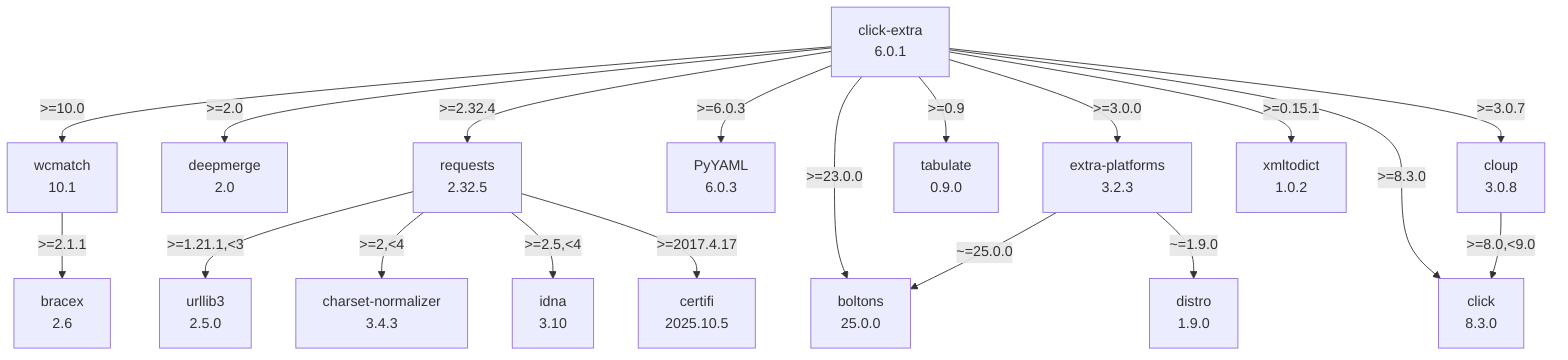 flowchart TD
    classDef missing stroke-dasharray: 5
    boltons["boltons\n25.0.0"]
    bracex["bracex\n2.6"]
    certifi["certifi\n2025.10.5"]
    charset-normalizer["charset-normalizer\n3.4.3"]
    click-extra["click-extra\n6.0.1"]
    click_0["click\n8.3.0"]
    cloup["cloup\n3.0.8"]
    deepmerge["deepmerge\n2.0"]
    distro["distro\n1.9.0"]
    extra-platforms["extra-platforms\n3.2.3"]
    idna["idna\n3.10"]
    pyyaml["PyYAML\n6.0.3"]
    requests["requests\n2.32.5"]
    tabulate["tabulate\n0.9.0"]
    urllib3["urllib3\n2.5.0"]
    wcmatch["wcmatch\n10.1"]
    xmltodict["xmltodict\n1.0.2"]
    click-extra -- ">=0.15.1" --> xmltodict
    click-extra -- ">=0.9" --> tabulate
    click-extra -- ">=10.0" --> wcmatch
    click-extra -- ">=2.0" --> deepmerge
    click-extra -- ">=2.32.4" --> requests
    click-extra -- ">=23.0.0" --> boltons
    click-extra -- ">=3.0.0" --> extra-platforms
    click-extra -- ">=3.0.7" --> cloup
    click-extra -- ">=6.0.3" --> pyyaml
    click-extra -- ">=8.3.0" --> click_0
    cloup -- ">=8.0,<9.0" --> click_0
    extra-platforms -- "~=1.9.0" --> distro
    extra-platforms -- "~=25.0.0" --> boltons
    requests -- ">=1.21.1,<3" --> urllib3
    requests -- ">=2,<4" --> charset-normalizer
    requests -- ">=2.5,<4" --> idna
    requests -- ">=2017.4.17" --> certifi
    wcmatch -- ">=2.1.1" --> bracex